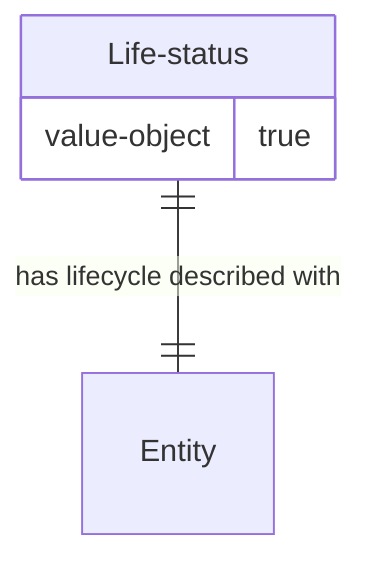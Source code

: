 erDiagram
Life-status{
    value-object true}
Life-status ||--|| Entity : "has lifecycle described with "
